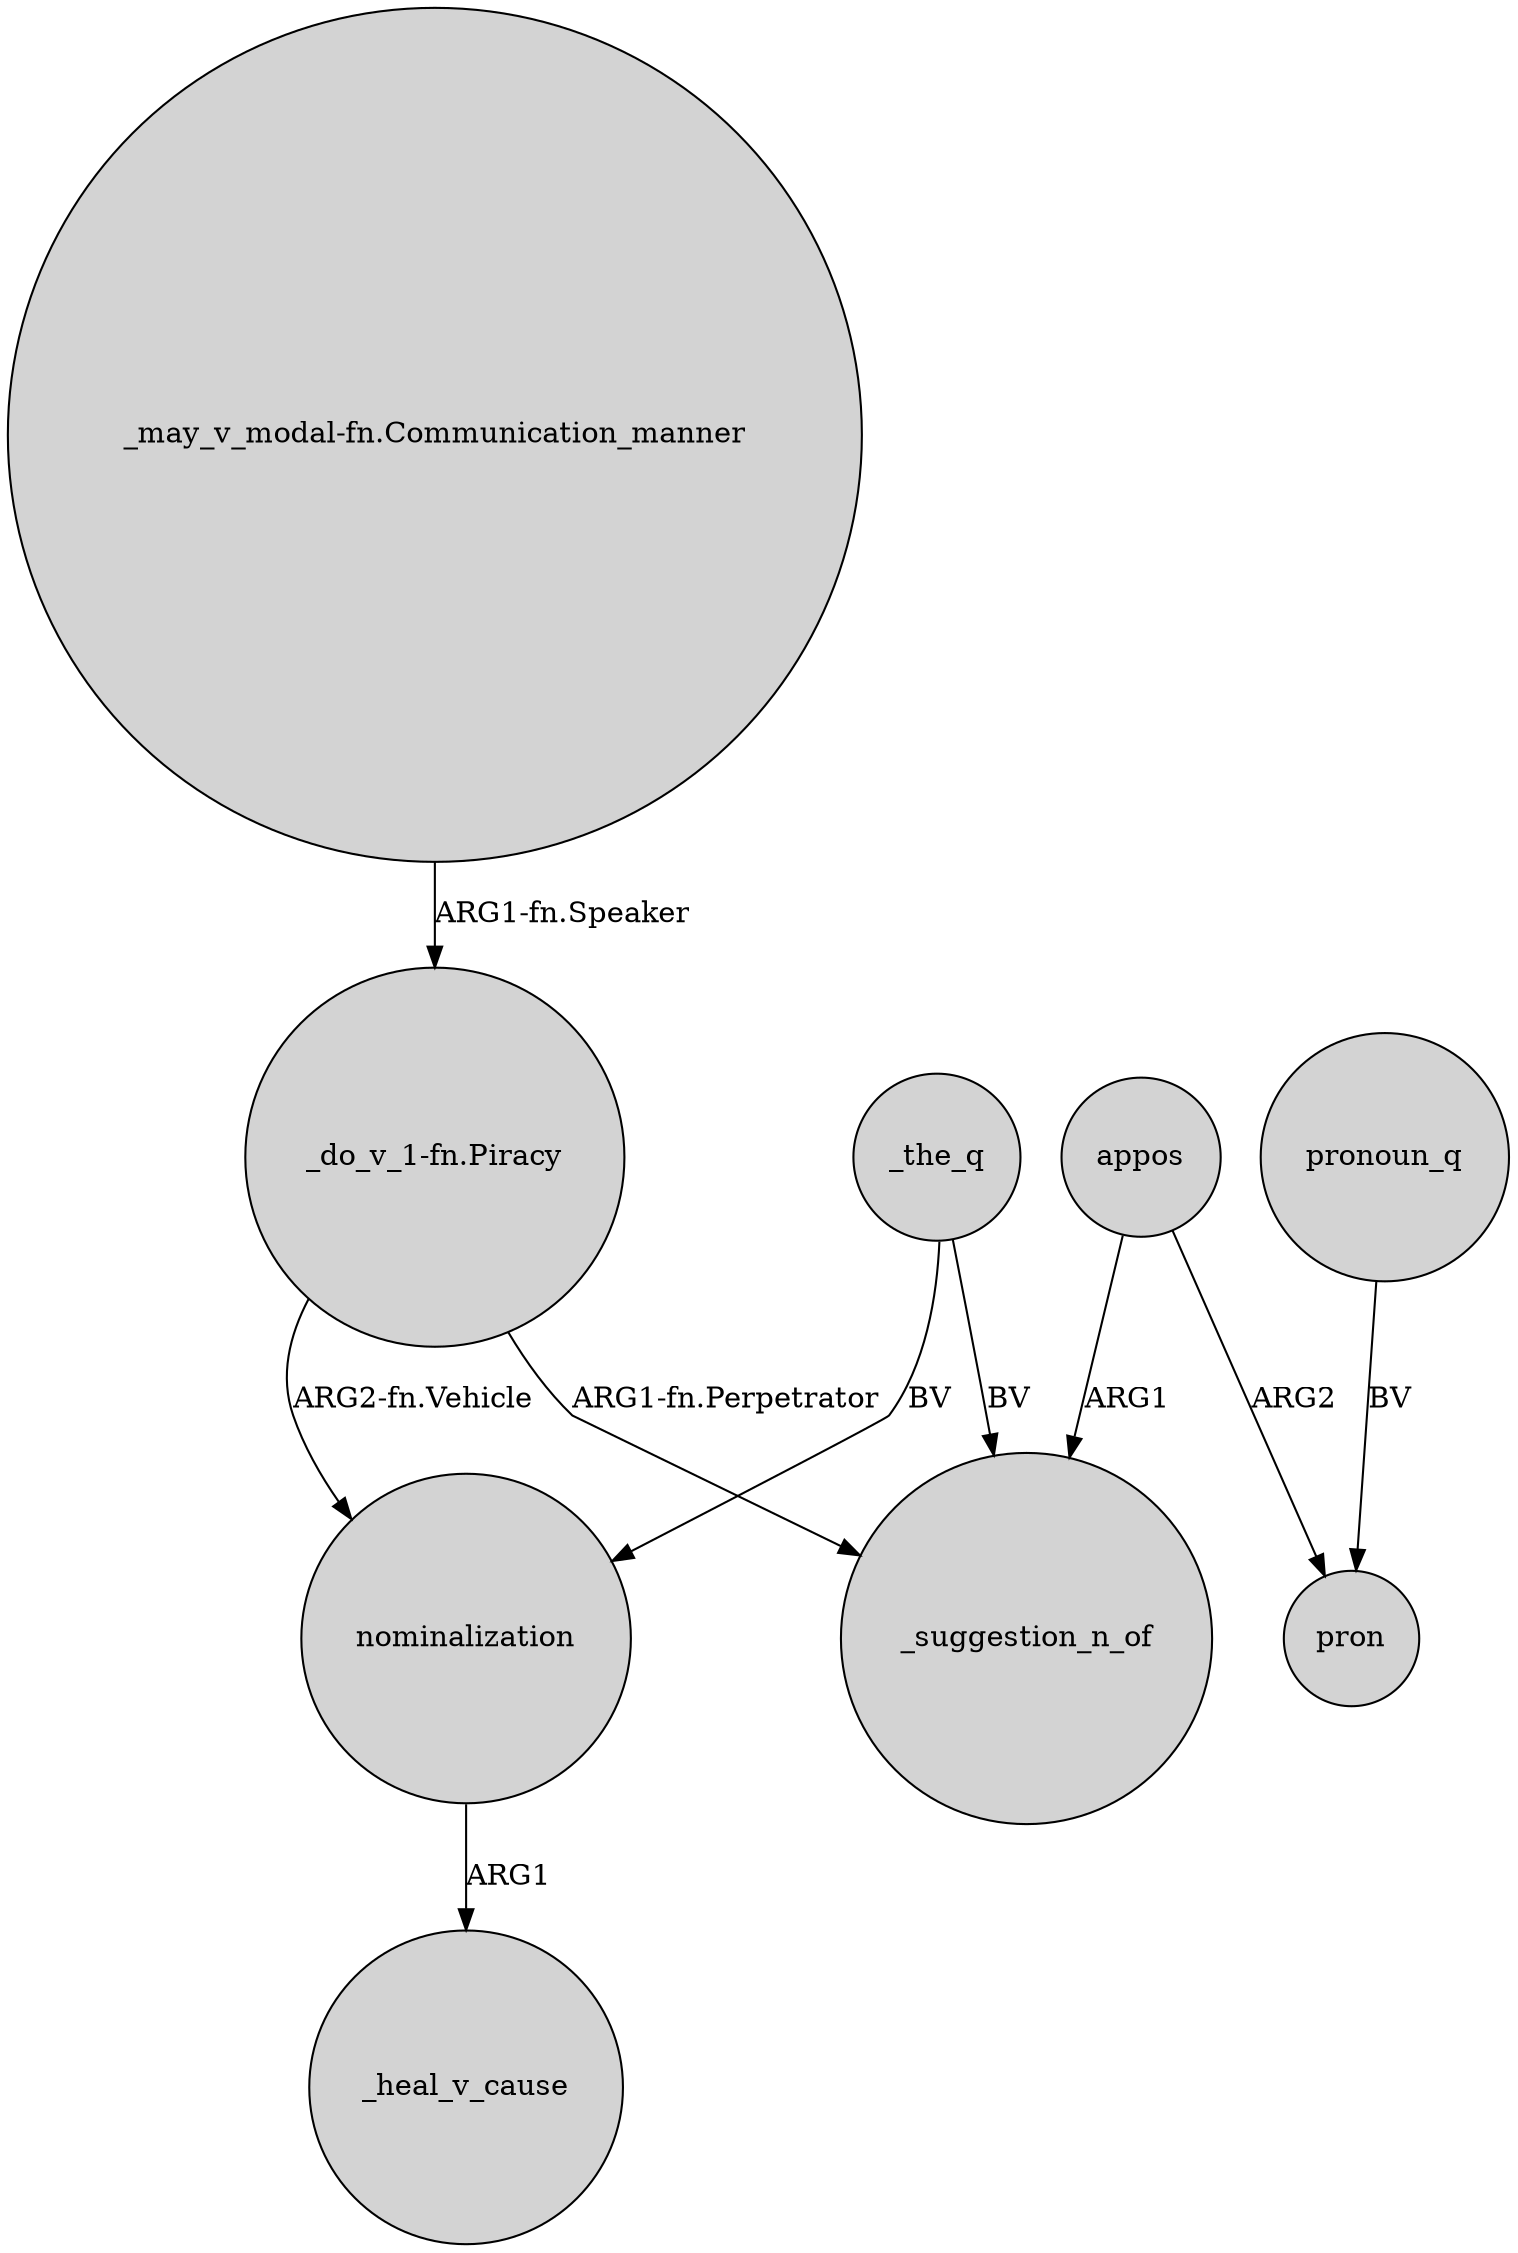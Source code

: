 digraph {
	node [shape=circle style=filled]
	_the_q -> nominalization [label=BV]
	"_may_v_modal-fn.Communication_manner" -> "_do_v_1-fn.Piracy" [label="ARG1-fn.Speaker"]
	_the_q -> _suggestion_n_of [label=BV]
	appos -> _suggestion_n_of [label=ARG1]
	nominalization -> _heal_v_cause [label=ARG1]
	appos -> pron [label=ARG2]
	pronoun_q -> pron [label=BV]
	"_do_v_1-fn.Piracy" -> _suggestion_n_of [label="ARG1-fn.Perpetrator"]
	"_do_v_1-fn.Piracy" -> nominalization [label="ARG2-fn.Vehicle"]
}
